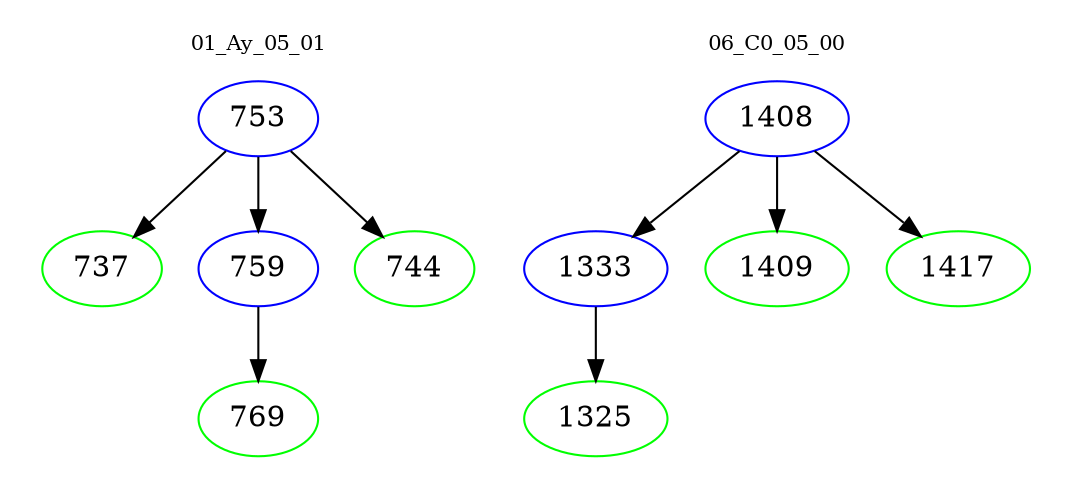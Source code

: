 digraph{
subgraph cluster_0 {
color = white
label = "01_Ay_05_01";
fontsize=10;
T0_753 [label="753", color="blue"]
T0_753 -> T0_737 [color="black"]
T0_737 [label="737", color="green"]
T0_753 -> T0_759 [color="black"]
T0_759 [label="759", color="blue"]
T0_759 -> T0_769 [color="black"]
T0_769 [label="769", color="green"]
T0_753 -> T0_744 [color="black"]
T0_744 [label="744", color="green"]
}
subgraph cluster_1 {
color = white
label = "06_C0_05_00";
fontsize=10;
T1_1408 [label="1408", color="blue"]
T1_1408 -> T1_1333 [color="black"]
T1_1333 [label="1333", color="blue"]
T1_1333 -> T1_1325 [color="black"]
T1_1325 [label="1325", color="green"]
T1_1408 -> T1_1409 [color="black"]
T1_1409 [label="1409", color="green"]
T1_1408 -> T1_1417 [color="black"]
T1_1417 [label="1417", color="green"]
}
}
